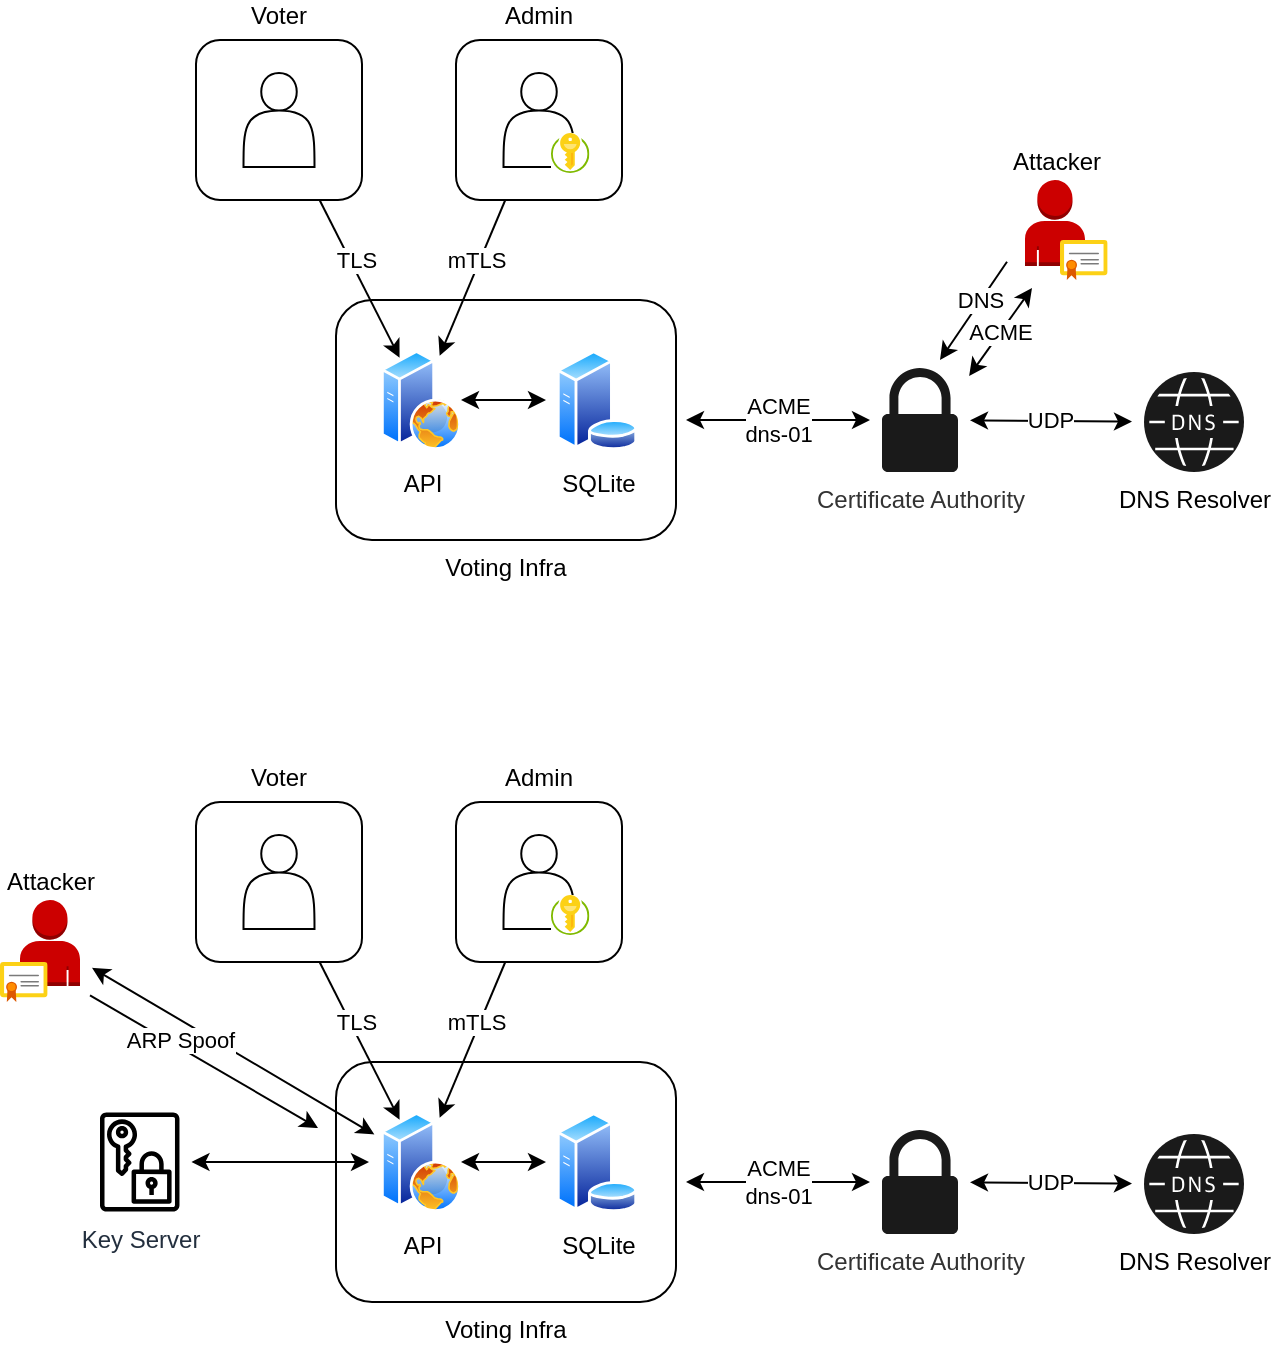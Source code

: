 <mxfile version="20.5.1" type="device"><diagram id="NjmTaWlcjZLhjCqk6ySk" name="Page-1"><mxGraphModel dx="1547" dy="836" grid="1" gridSize="10" guides="1" tooltips="1" connect="1" arrows="1" fold="1" page="1" pageScale="1" pageWidth="1100" pageHeight="850" math="0" shadow="0"><root><mxCell id="0"/><mxCell id="1" parent="0"/><mxCell id="JR1l6JhBnc_VzgU0R4S4-24" value="&lt;div&gt;ACME&lt;/div&gt;&lt;div&gt;dns-01&lt;br&gt;&lt;/div&gt;" style="edgeStyle=none;rounded=0;orthogonalLoop=1;jettySize=auto;html=1;startArrow=classic;startFill=1;endArrow=classic;endFill=1;sourcePerimeterSpacing=5;targetPerimeterSpacing=6;" edge="1" parent="1" source="TO_e1gWYAywfW9TJpgwo-9" target="TO_e1gWYAywfW9TJpgwo-1"><mxGeometry relative="1" as="geometry"/></mxCell><mxCell id="TO_e1gWYAywfW9TJpgwo-9" value="Voting Infra" style="rounded=1;whiteSpace=wrap;html=1;fillColor=none;fontColor=default;labelPosition=center;verticalLabelPosition=bottom;align=center;verticalAlign=top;" parent="1" vertex="1"><mxGeometry x="407" y="240" width="170" height="120" as="geometry"/></mxCell><mxCell id="JR1l6JhBnc_VzgU0R4S4-29" value="UDP" style="edgeStyle=none;rounded=0;orthogonalLoop=1;jettySize=auto;html=1;startArrow=classic;startFill=1;endArrow=classic;endFill=1;sourcePerimeterSpacing=6;targetPerimeterSpacing=6;spacingTop=0;" edge="1" parent="1" source="TO_e1gWYAywfW9TJpgwo-1" target="JR1l6JhBnc_VzgU0R4S4-28"><mxGeometry relative="1" as="geometry"/></mxCell><mxCell id="TO_e1gWYAywfW9TJpgwo-1" value="Certificate Authority" style="sketch=0;pointerEvents=1;shadow=0;dashed=0;html=1;labelPosition=center;verticalLabelPosition=bottom;verticalAlign=top;outlineConnect=0;align=center;shape=mxgraph.office.security.lock_protected;fillColor=#1A1A1A;fontColor=#333333;strokeColor=none;" parent="1" vertex="1"><mxGeometry x="680" y="274" width="38" height="52" as="geometry"/></mxCell><mxCell id="JR1l6JhBnc_VzgU0R4S4-22" style="edgeStyle=none;rounded=0;orthogonalLoop=1;jettySize=auto;html=1;endArrow=classic;endFill=1;targetPerimeterSpacing=0;sourcePerimeterSpacing=5;startArrow=classic;startFill=1;" edge="1" parent="1" source="TO_e1gWYAywfW9TJpgwo-6" target="TO_e1gWYAywfW9TJpgwo-7"><mxGeometry relative="1" as="geometry"/></mxCell><mxCell id="TO_e1gWYAywfW9TJpgwo-6" value="SQLite" style="aspect=fixed;perimeter=ellipsePerimeter;html=1;align=center;shadow=0;dashed=0;spacingTop=3;image;image=img/lib/active_directory/database_server.svg;" parent="1" vertex="1"><mxGeometry x="517" y="265" width="41" height="50" as="geometry"/></mxCell><mxCell id="TO_e1gWYAywfW9TJpgwo-7" value="API" style="aspect=fixed;perimeter=ellipsePerimeter;html=1;align=center;shadow=0;dashed=0;spacingTop=3;image;image=img/lib/active_directory/web_server.svg;" parent="1" vertex="1"><mxGeometry x="429.5" y="265" width="40" height="50" as="geometry"/></mxCell><mxCell id="JR1l6JhBnc_VzgU0R4S4-17" value="" style="group" vertex="1" connectable="0" parent="1"><mxGeometry x="467" y="110" width="83" height="80" as="geometry"/></mxCell><mxCell id="JR1l6JhBnc_VzgU0R4S4-7" value="Admin" style="rounded=1;whiteSpace=wrap;html=1;fillColor=none;fontColor=default;labelPosition=center;verticalLabelPosition=top;align=center;verticalAlign=bottom;spacingBottom=3;" vertex="1" parent="JR1l6JhBnc_VzgU0R4S4-17"><mxGeometry width="83" height="80" as="geometry"/></mxCell><mxCell id="JR1l6JhBnc_VzgU0R4S4-8" value="" style="shape=actor;whiteSpace=wrap;html=1;fontColor=default;fillColor=none;labelPosition=center;verticalLabelPosition=bottom;align=center;verticalAlign=top;" vertex="1" parent="JR1l6JhBnc_VzgU0R4S4-17"><mxGeometry x="23.75" y="16.5" width="35.5" height="47" as="geometry"/></mxCell><mxCell id="JR1l6JhBnc_VzgU0R4S4-16" value="" style="sketch=0;aspect=fixed;html=1;points=[];align=center;image;fontSize=12;image=img/lib/mscae/Key_Vaults.svg;strokeColor=default;fillColor=#000000;imageBackground=default;" vertex="1" parent="JR1l6JhBnc_VzgU0R4S4-17"><mxGeometry x="47.5" y="46.5" width="19.2" height="20" as="geometry"/></mxCell><mxCell id="JR1l6JhBnc_VzgU0R4S4-18" value="" style="group" vertex="1" connectable="0" parent="1"><mxGeometry x="337" y="110" width="83" height="80" as="geometry"/></mxCell><mxCell id="TO_e1gWYAywfW9TJpgwo-20" value="Voter" style="rounded=1;whiteSpace=wrap;html=1;fillColor=none;fontColor=default;labelPosition=center;verticalLabelPosition=top;align=center;verticalAlign=bottom;spacingBottom=3;" parent="JR1l6JhBnc_VzgU0R4S4-18" vertex="1"><mxGeometry width="83" height="80" as="geometry"/></mxCell><mxCell id="TO_e1gWYAywfW9TJpgwo-18" value="" style="shape=actor;whiteSpace=wrap;html=1;fontColor=default;fillColor=none;labelPosition=center;verticalLabelPosition=bottom;align=center;verticalAlign=top;" parent="JR1l6JhBnc_VzgU0R4S4-18" vertex="1"><mxGeometry x="23.75" y="16.5" width="35.5" height="47" as="geometry"/></mxCell><mxCell id="JR1l6JhBnc_VzgU0R4S4-20" value="TLS" style="rounded=0;orthogonalLoop=1;jettySize=auto;html=1;" edge="1" parent="1" source="TO_e1gWYAywfW9TJpgwo-20" target="TO_e1gWYAywfW9TJpgwo-7"><mxGeometry x="-0.209" y="3" relative="1" as="geometry"><mxPoint as="offset"/></mxGeometry></mxCell><mxCell id="JR1l6JhBnc_VzgU0R4S4-21" value="mTLS" style="edgeStyle=none;rounded=0;orthogonalLoop=1;jettySize=auto;html=1;" edge="1" parent="1" source="JR1l6JhBnc_VzgU0R4S4-7" target="TO_e1gWYAywfW9TJpgwo-7"><mxGeometry x="-0.211" y="-2" relative="1" as="geometry"><mxPoint as="offset"/></mxGeometry></mxCell><mxCell id="JR1l6JhBnc_VzgU0R4S4-27" value="ACME" style="edgeStyle=none;rounded=0;orthogonalLoop=1;jettySize=auto;html=1;startArrow=classic;startFill=1;endArrow=classic;endFill=1;sourcePerimeterSpacing=11;targetPerimeterSpacing=0;" edge="1" parent="1"><mxGeometry relative="1" as="geometry"><mxPoint x="755" y="234" as="sourcePoint"/><mxPoint x="723.571" y="278" as="targetPoint"/></mxGeometry></mxCell><mxCell id="JR1l6JhBnc_VzgU0R4S4-30" value="DNS" style="edgeStyle=none;rounded=0;orthogonalLoop=1;jettySize=auto;html=1;startArrow=none;startFill=0;endArrow=classic;endFill=1;sourcePerimeterSpacing=8;targetPerimeterSpacing=6;" edge="1" parent="1"><mxGeometry x="-0.213" relative="1" as="geometry"><mxPoint x="709" y="270" as="targetPoint"/><mxPoint x="742.5" y="220.9" as="sourcePoint"/><mxPoint as="offset"/></mxGeometry></mxCell><mxCell id="JR1l6JhBnc_VzgU0R4S4-25" value="Attacker" style="outlineConnect=0;dashed=0;verticalLabelPosition=top;verticalAlign=bottom;align=center;html=1;shape=mxgraph.aws3.user;fillColor=#CC0000;gradientColor=none;strokeColor=default;labelPosition=center;" vertex="1" parent="1"><mxGeometry x="751.5" y="180" width="30" height="43" as="geometry"/></mxCell><mxCell id="JR1l6JhBnc_VzgU0R4S4-28" value="DNS Resolver" style="sketch=0;pointerEvents=1;shadow=0;dashed=0;html=1;strokeColor=none;fillColor=#1A1A1A;labelPosition=center;verticalLabelPosition=bottom;verticalAlign=top;align=center;outlineConnect=0;shape=mxgraph.veeam2.dns;" vertex="1" parent="1"><mxGeometry x="811" y="276" width="50" height="50" as="geometry"/></mxCell><mxCell id="TO_e1gWYAywfW9TJpgwo-49" value="" style="sketch=0;aspect=fixed;html=1;points=[];align=center;image;fontSize=12;image=img/lib/mscae/Certificate.svg;fontColor=default;fillColor=none;" parent="1" vertex="1"><mxGeometry x="769" y="210" width="23.81" height="20" as="geometry"/></mxCell><mxCell id="JR1l6JhBnc_VzgU0R4S4-33" value="&lt;div&gt;ACME&lt;/div&gt;&lt;div&gt;dns-01&lt;br&gt;&lt;/div&gt;" style="edgeStyle=none;rounded=0;orthogonalLoop=1;jettySize=auto;html=1;startArrow=classic;startFill=1;endArrow=classic;endFill=1;sourcePerimeterSpacing=5;targetPerimeterSpacing=6;" edge="1" parent="1" source="JR1l6JhBnc_VzgU0R4S4-34" target="JR1l6JhBnc_VzgU0R4S4-36"><mxGeometry relative="1" as="geometry"/></mxCell><mxCell id="JR1l6JhBnc_VzgU0R4S4-34" value="Voting Infra" style="rounded=1;whiteSpace=wrap;html=1;fillColor=none;fontColor=default;labelPosition=center;verticalLabelPosition=bottom;align=center;verticalAlign=top;" vertex="1" parent="1"><mxGeometry x="407" y="621" width="170" height="120" as="geometry"/></mxCell><mxCell id="JR1l6JhBnc_VzgU0R4S4-35" value="UDP" style="edgeStyle=none;rounded=0;orthogonalLoop=1;jettySize=auto;html=1;startArrow=classic;startFill=1;endArrow=classic;endFill=1;sourcePerimeterSpacing=6;targetPerimeterSpacing=6;spacingTop=0;" edge="1" parent="1" source="JR1l6JhBnc_VzgU0R4S4-36" target="JR1l6JhBnc_VzgU0R4S4-52"><mxGeometry relative="1" as="geometry"/></mxCell><mxCell id="JR1l6JhBnc_VzgU0R4S4-36" value="Certificate Authority" style="sketch=0;pointerEvents=1;shadow=0;dashed=0;html=1;labelPosition=center;verticalLabelPosition=bottom;verticalAlign=top;outlineConnect=0;align=center;shape=mxgraph.office.security.lock_protected;fillColor=#1A1A1A;fontColor=#333333;strokeColor=none;" vertex="1" parent="1"><mxGeometry x="680" y="655" width="38" height="52" as="geometry"/></mxCell><mxCell id="JR1l6JhBnc_VzgU0R4S4-37" style="edgeStyle=none;rounded=0;orthogonalLoop=1;jettySize=auto;html=1;endArrow=classic;endFill=1;targetPerimeterSpacing=0;sourcePerimeterSpacing=5;startArrow=classic;startFill=1;" edge="1" parent="1" source="JR1l6JhBnc_VzgU0R4S4-38" target="JR1l6JhBnc_VzgU0R4S4-39"><mxGeometry relative="1" as="geometry"/></mxCell><mxCell id="JR1l6JhBnc_VzgU0R4S4-38" value="SQLite" style="aspect=fixed;perimeter=ellipsePerimeter;html=1;align=center;shadow=0;dashed=0;spacingTop=3;image;image=img/lib/active_directory/database_server.svg;" vertex="1" parent="1"><mxGeometry x="517" y="646" width="41" height="50" as="geometry"/></mxCell><mxCell id="JR1l6JhBnc_VzgU0R4S4-39" value="API" style="aspect=fixed;perimeter=ellipsePerimeter;html=1;align=center;shadow=0;dashed=0;spacingTop=3;image;image=img/lib/active_directory/web_server.svg;" vertex="1" parent="1"><mxGeometry x="429.5" y="646" width="40" height="50" as="geometry"/></mxCell><mxCell id="JR1l6JhBnc_VzgU0R4S4-40" value="" style="group" vertex="1" connectable="0" parent="1"><mxGeometry x="467" y="491" width="83" height="80" as="geometry"/></mxCell><mxCell id="JR1l6JhBnc_VzgU0R4S4-41" value="Admin" style="rounded=1;whiteSpace=wrap;html=1;fillColor=none;fontColor=default;labelPosition=center;verticalLabelPosition=top;align=center;verticalAlign=bottom;spacingBottom=3;" vertex="1" parent="JR1l6JhBnc_VzgU0R4S4-40"><mxGeometry width="83" height="80" as="geometry"/></mxCell><mxCell id="JR1l6JhBnc_VzgU0R4S4-42" value="" style="shape=actor;whiteSpace=wrap;html=1;fontColor=default;fillColor=none;labelPosition=center;verticalLabelPosition=bottom;align=center;verticalAlign=top;" vertex="1" parent="JR1l6JhBnc_VzgU0R4S4-40"><mxGeometry x="23.75" y="16.5" width="35.5" height="47" as="geometry"/></mxCell><mxCell id="JR1l6JhBnc_VzgU0R4S4-43" value="" style="sketch=0;aspect=fixed;html=1;points=[];align=center;image;fontSize=12;image=img/lib/mscae/Key_Vaults.svg;strokeColor=default;fillColor=#000000;imageBackground=default;" vertex="1" parent="JR1l6JhBnc_VzgU0R4S4-40"><mxGeometry x="47.5" y="46.5" width="19.2" height="20" as="geometry"/></mxCell><mxCell id="JR1l6JhBnc_VzgU0R4S4-44" value="" style="group" vertex="1" connectable="0" parent="1"><mxGeometry x="337" y="491" width="83" height="80" as="geometry"/></mxCell><mxCell id="JR1l6JhBnc_VzgU0R4S4-45" value="Voter" style="rounded=1;whiteSpace=wrap;html=1;fillColor=none;fontColor=default;labelPosition=center;verticalLabelPosition=top;align=center;verticalAlign=bottom;spacingBottom=3;" vertex="1" parent="JR1l6JhBnc_VzgU0R4S4-44"><mxGeometry width="83" height="80" as="geometry"/></mxCell><mxCell id="JR1l6JhBnc_VzgU0R4S4-46" value="" style="shape=actor;whiteSpace=wrap;html=1;fontColor=default;fillColor=none;labelPosition=center;verticalLabelPosition=bottom;align=center;verticalAlign=top;" vertex="1" parent="JR1l6JhBnc_VzgU0R4S4-44"><mxGeometry x="23.75" y="16.5" width="35.5" height="47" as="geometry"/></mxCell><mxCell id="JR1l6JhBnc_VzgU0R4S4-47" value="TLS" style="rounded=0;orthogonalLoop=1;jettySize=auto;html=1;" edge="1" parent="1" source="JR1l6JhBnc_VzgU0R4S4-45" target="JR1l6JhBnc_VzgU0R4S4-39"><mxGeometry x="-0.209" y="3" relative="1" as="geometry"><mxPoint as="offset"/></mxGeometry></mxCell><mxCell id="JR1l6JhBnc_VzgU0R4S4-48" value="mTLS" style="edgeStyle=none;rounded=0;orthogonalLoop=1;jettySize=auto;html=1;" edge="1" parent="1" source="JR1l6JhBnc_VzgU0R4S4-41" target="JR1l6JhBnc_VzgU0R4S4-39"><mxGeometry x="-0.211" y="-2" relative="1" as="geometry"><mxPoint as="offset"/></mxGeometry></mxCell><mxCell id="JR1l6JhBnc_VzgU0R4S4-60" style="edgeStyle=none;rounded=0;orthogonalLoop=1;jettySize=auto;html=1;startArrow=classic;startFill=1;endArrow=classic;endFill=1;sourcePerimeterSpacing=6;targetPerimeterSpacing=6;" edge="1" parent="1" source="JR1l6JhBnc_VzgU0R4S4-51" target="JR1l6JhBnc_VzgU0R4S4-39"><mxGeometry relative="1" as="geometry"/></mxCell><mxCell id="JR1l6JhBnc_VzgU0R4S4-61" value="ARP Spoof" style="edgeStyle=none;rounded=0;orthogonalLoop=1;jettySize=auto;html=1;startArrow=none;startFill=0;endArrow=classic;endFill=1;sourcePerimeterSpacing=6;targetPerimeterSpacing=6;" edge="1" parent="1"><mxGeometry x="-0.24" y="3" relative="1" as="geometry"><mxPoint x="398" y="654" as="targetPoint"/><mxPoint x="284.0" y="587.711" as="sourcePoint"/><mxPoint as="offset"/></mxGeometry></mxCell><mxCell id="JR1l6JhBnc_VzgU0R4S4-51" value="Attacker" style="outlineConnect=0;dashed=0;verticalLabelPosition=top;verticalAlign=bottom;align=center;html=1;shape=mxgraph.aws3.user;fillColor=#CC0000;gradientColor=none;strokeColor=default;labelPosition=center;" vertex="1" parent="1"><mxGeometry x="249" y="540" width="30" height="43" as="geometry"/></mxCell><mxCell id="JR1l6JhBnc_VzgU0R4S4-52" value="DNS Resolver" style="sketch=0;pointerEvents=1;shadow=0;dashed=0;html=1;strokeColor=none;fillColor=#1A1A1A;labelPosition=center;verticalLabelPosition=bottom;verticalAlign=top;align=center;outlineConnect=0;shape=mxgraph.veeam2.dns;" vertex="1" parent="1"><mxGeometry x="811" y="657" width="50" height="50" as="geometry"/></mxCell><mxCell id="JR1l6JhBnc_VzgU0R4S4-59" style="edgeStyle=none;rounded=0;orthogonalLoop=1;jettySize=auto;html=1;startArrow=classic;startFill=1;endArrow=classic;endFill=1;sourcePerimeterSpacing=6;targetPerimeterSpacing=6;" edge="1" parent="1" source="JR1l6JhBnc_VzgU0R4S4-58" target="JR1l6JhBnc_VzgU0R4S4-39"><mxGeometry relative="1" as="geometry"/></mxCell><mxCell id="JR1l6JhBnc_VzgU0R4S4-58" value="Key Server" style="sketch=0;outlineConnect=0;fontColor=#232F3E;gradientColor=none;fillColor=#000000;strokeColor=none;dashed=0;verticalLabelPosition=bottom;verticalAlign=top;align=center;html=1;fontSize=12;fontStyle=0;aspect=fixed;pointerEvents=1;shape=mxgraph.aws4.data_encryption_key;" vertex="1" parent="1"><mxGeometry x="289" y="646" width="39.74" height="50" as="geometry"/></mxCell><mxCell id="JR1l6JhBnc_VzgU0R4S4-64" value="" style="sketch=0;aspect=fixed;html=1;points=[];align=center;image;fontSize=12;image=img/lib/mscae/Certificate.svg;fontColor=default;fillColor=none;" vertex="1" parent="1"><mxGeometry x="239" y="571" width="23.81" height="20" as="geometry"/></mxCell></root></mxGraphModel></diagram></mxfile>